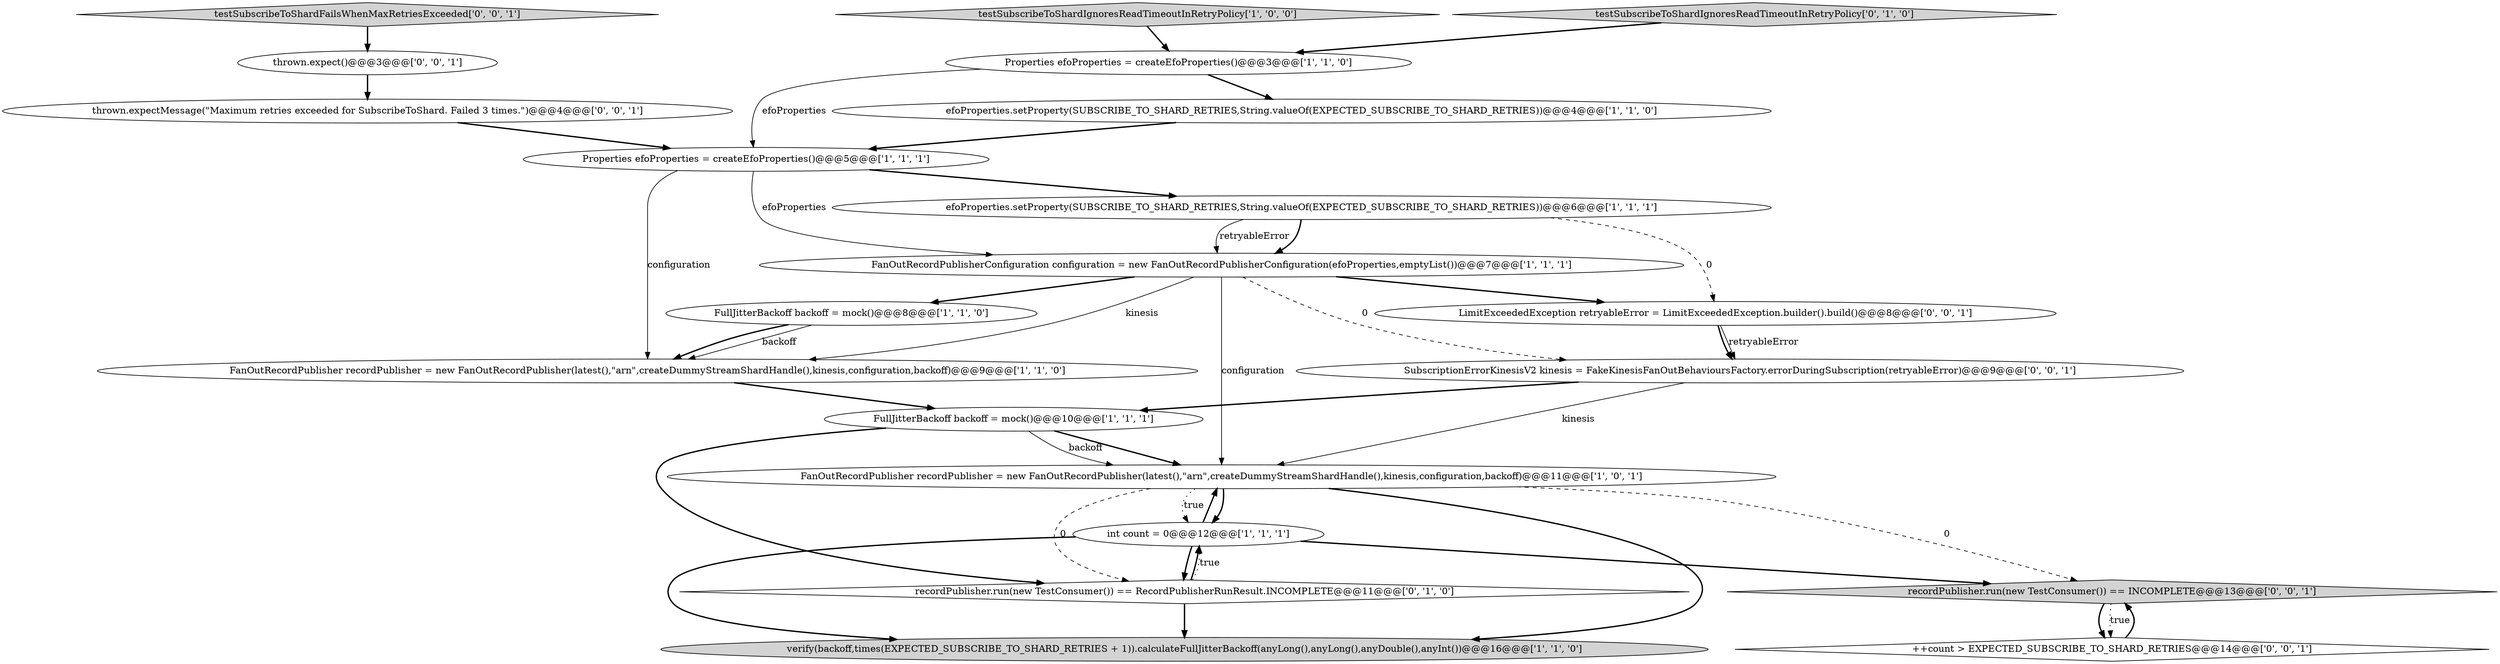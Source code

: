 digraph {
20 [style = filled, label = "LimitExceededException retryableError = LimitExceededException.builder().build()@@@8@@@['0', '0', '1']", fillcolor = white, shape = ellipse image = "AAA0AAABBB3BBB"];
7 [style = filled, label = "FanOutRecordPublisher recordPublisher = new FanOutRecordPublisher(latest(),\"arn\",createDummyStreamShardHandle(),kinesis,configuration,backoff)@@@11@@@['1', '0', '1']", fillcolor = white, shape = ellipse image = "AAA0AAABBB1BBB"];
10 [style = filled, label = "int count = 0@@@12@@@['1', '1', '1']", fillcolor = white, shape = ellipse image = "AAA0AAABBB1BBB"];
12 [style = filled, label = "testSubscribeToShardIgnoresReadTimeoutInRetryPolicy['0', '1', '0']", fillcolor = lightgray, shape = diamond image = "AAA0AAABBB2BBB"];
1 [style = filled, label = "FanOutRecordPublisherConfiguration configuration = new FanOutRecordPublisherConfiguration(efoProperties,emptyList())@@@7@@@['1', '1', '1']", fillcolor = white, shape = ellipse image = "AAA0AAABBB1BBB"];
8 [style = filled, label = "FanOutRecordPublisher recordPublisher = new FanOutRecordPublisher(latest(),\"arn\",createDummyStreamShardHandle(),kinesis,configuration,backoff)@@@9@@@['1', '1', '0']", fillcolor = white, shape = ellipse image = "AAA0AAABBB1BBB"];
16 [style = filled, label = "recordPublisher.run(new TestConsumer()) == INCOMPLETE@@@13@@@['0', '0', '1']", fillcolor = lightgray, shape = diamond image = "AAA0AAABBB3BBB"];
15 [style = filled, label = "thrown.expectMessage(\"Maximum retries exceeded for SubscribeToShard. Failed 3 times.\")@@@4@@@['0', '0', '1']", fillcolor = white, shape = ellipse image = "AAA0AAABBB3BBB"];
14 [style = filled, label = "thrown.expect()@@@3@@@['0', '0', '1']", fillcolor = white, shape = ellipse image = "AAA0AAABBB3BBB"];
18 [style = filled, label = "SubscriptionErrorKinesisV2 kinesis = FakeKinesisFanOutBehavioursFactory.errorDuringSubscription(retryableError)@@@9@@@['0', '0', '1']", fillcolor = white, shape = ellipse image = "AAA0AAABBB3BBB"];
13 [style = filled, label = "recordPublisher.run(new TestConsumer()) == RecordPublisherRunResult.INCOMPLETE@@@11@@@['0', '1', '0']", fillcolor = white, shape = diamond image = "AAA1AAABBB2BBB"];
5 [style = filled, label = "efoProperties.setProperty(SUBSCRIBE_TO_SHARD_RETRIES,String.valueOf(EXPECTED_SUBSCRIBE_TO_SHARD_RETRIES))@@@4@@@['1', '1', '0']", fillcolor = white, shape = ellipse image = "AAA0AAABBB1BBB"];
0 [style = filled, label = "testSubscribeToShardIgnoresReadTimeoutInRetryPolicy['1', '0', '0']", fillcolor = lightgray, shape = diamond image = "AAA0AAABBB1BBB"];
9 [style = filled, label = "FullJitterBackoff backoff = mock()@@@8@@@['1', '1', '0']", fillcolor = white, shape = ellipse image = "AAA0AAABBB1BBB"];
19 [style = filled, label = "++count > EXPECTED_SUBSCRIBE_TO_SHARD_RETRIES@@@14@@@['0', '0', '1']", fillcolor = white, shape = diamond image = "AAA0AAABBB3BBB"];
17 [style = filled, label = "testSubscribeToShardFailsWhenMaxRetriesExceeded['0', '0', '1']", fillcolor = lightgray, shape = diamond image = "AAA0AAABBB3BBB"];
11 [style = filled, label = "verify(backoff,times(EXPECTED_SUBSCRIBE_TO_SHARD_RETRIES + 1)).calculateFullJitterBackoff(anyLong(),anyLong(),anyDouble(),anyInt())@@@16@@@['1', '1', '0']", fillcolor = lightgray, shape = ellipse image = "AAA0AAABBB1BBB"];
3 [style = filled, label = "FullJitterBackoff backoff = mock()@@@10@@@['1', '1', '1']", fillcolor = white, shape = ellipse image = "AAA0AAABBB1BBB"];
6 [style = filled, label = "Properties efoProperties = createEfoProperties()@@@3@@@['1', '1', '0']", fillcolor = white, shape = ellipse image = "AAA0AAABBB1BBB"];
4 [style = filled, label = "efoProperties.setProperty(SUBSCRIBE_TO_SHARD_RETRIES,String.valueOf(EXPECTED_SUBSCRIBE_TO_SHARD_RETRIES))@@@6@@@['1', '1', '1']", fillcolor = white, shape = ellipse image = "AAA0AAABBB1BBB"];
2 [style = filled, label = "Properties efoProperties = createEfoProperties()@@@5@@@['1', '1', '1']", fillcolor = white, shape = ellipse image = "AAA0AAABBB1BBB"];
5->2 [style = bold, label=""];
0->6 [style = bold, label=""];
18->3 [style = bold, label=""];
10->16 [style = bold, label=""];
1->18 [style = dashed, label="0"];
1->9 [style = bold, label=""];
2->4 [style = bold, label=""];
7->10 [style = bold, label=""];
20->18 [style = bold, label=""];
7->10 [style = dotted, label="true"];
16->19 [style = bold, label=""];
20->18 [style = solid, label="retryableError"];
2->1 [style = solid, label="efoProperties"];
13->10 [style = dotted, label="true"];
17->14 [style = bold, label=""];
10->11 [style = bold, label=""];
18->7 [style = solid, label="kinesis"];
7->11 [style = bold, label=""];
3->7 [style = bold, label=""];
3->13 [style = bold, label=""];
7->13 [style = dashed, label="0"];
15->2 [style = bold, label=""];
8->3 [style = bold, label=""];
4->1 [style = bold, label=""];
19->16 [style = bold, label=""];
6->2 [style = solid, label="efoProperties"];
10->7 [style = bold, label=""];
13->11 [style = bold, label=""];
16->19 [style = dotted, label="true"];
10->13 [style = bold, label=""];
2->8 [style = solid, label="configuration"];
6->5 [style = bold, label=""];
9->8 [style = solid, label="backoff"];
7->16 [style = dashed, label="0"];
4->20 [style = dashed, label="0"];
9->8 [style = bold, label=""];
13->10 [style = bold, label=""];
1->20 [style = bold, label=""];
1->7 [style = solid, label="configuration"];
3->7 [style = solid, label="backoff"];
14->15 [style = bold, label=""];
12->6 [style = bold, label=""];
4->1 [style = solid, label="retryableError"];
1->8 [style = solid, label="kinesis"];
}
